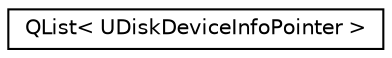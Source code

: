digraph "类继承关系图"
{
  edge [fontname="Helvetica",fontsize="10",labelfontname="Helvetica",labelfontsize="10"];
  node [fontname="Helvetica",fontsize="10",shape=record];
  rankdir="LR";
  Node0 [label="QList\< UDiskDeviceInfoPointer \>",height=0.2,width=0.4,color="black", fillcolor="white", style="filled",URL="$class_q_list.html"];
}
